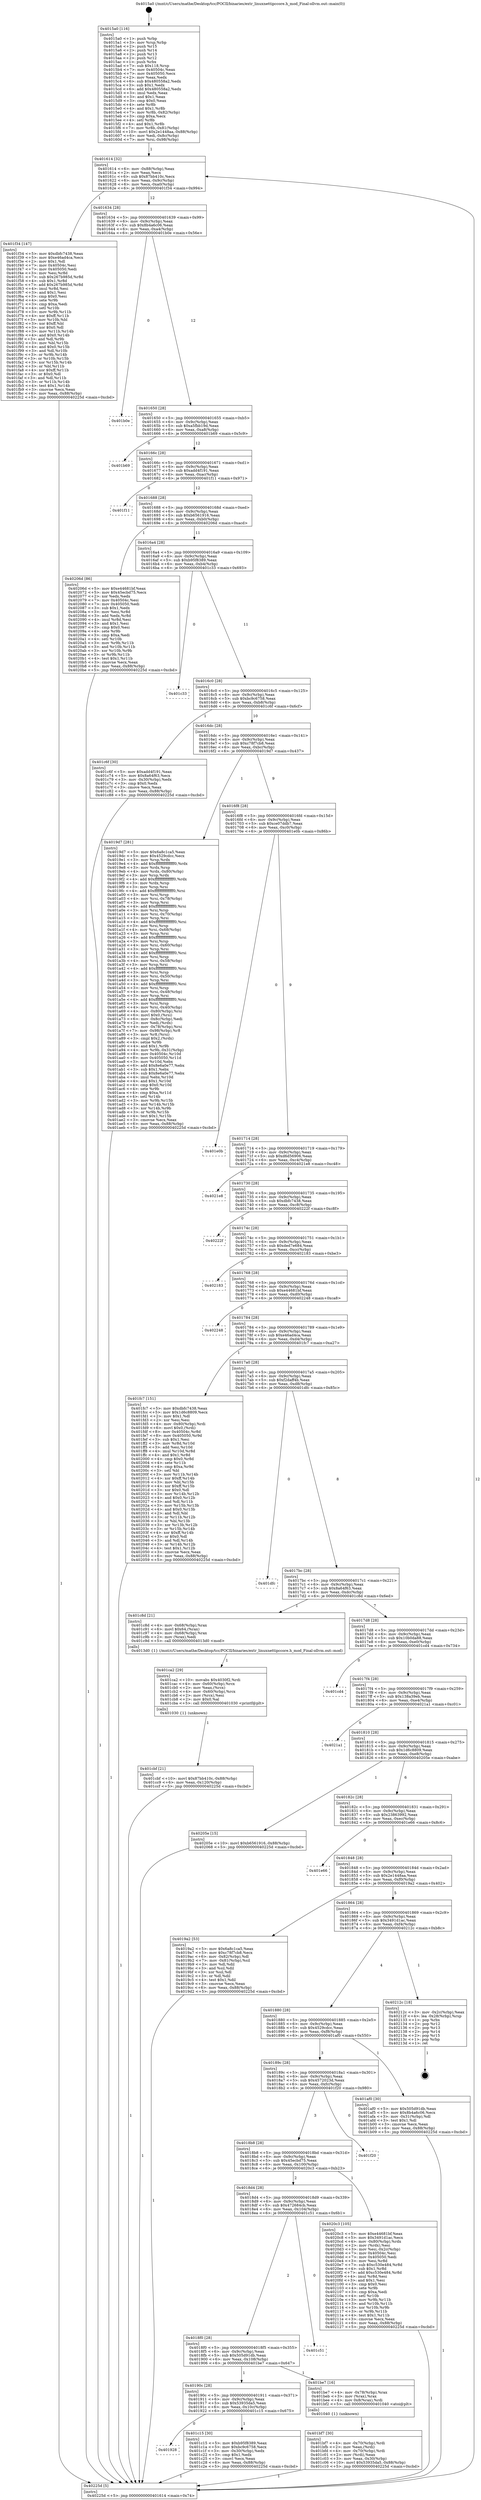 digraph "0x4015a0" {
  label = "0x4015a0 (/mnt/c/Users/mathe/Desktop/tcc/POCII/binaries/extr_linuxnettipccore.h_mod_Final-ollvm.out::main(0))"
  labelloc = "t"
  node[shape=record]

  Entry [label="",width=0.3,height=0.3,shape=circle,fillcolor=black,style=filled]
  "0x401614" [label="{
     0x401614 [32]\l
     | [instrs]\l
     &nbsp;&nbsp;0x401614 \<+6\>: mov -0x88(%rbp),%eax\l
     &nbsp;&nbsp;0x40161a \<+2\>: mov %eax,%ecx\l
     &nbsp;&nbsp;0x40161c \<+6\>: sub $0x87bb410c,%ecx\l
     &nbsp;&nbsp;0x401622 \<+6\>: mov %eax,-0x9c(%rbp)\l
     &nbsp;&nbsp;0x401628 \<+6\>: mov %ecx,-0xa0(%rbp)\l
     &nbsp;&nbsp;0x40162e \<+6\>: je 0000000000401f34 \<main+0x994\>\l
  }"]
  "0x401f34" [label="{
     0x401f34 [147]\l
     | [instrs]\l
     &nbsp;&nbsp;0x401f34 \<+5\>: mov $0xdbfc7438,%eax\l
     &nbsp;&nbsp;0x401f39 \<+5\>: mov $0xe46ad4ca,%ecx\l
     &nbsp;&nbsp;0x401f3e \<+2\>: mov $0x1,%dl\l
     &nbsp;&nbsp;0x401f40 \<+7\>: mov 0x40504c,%esi\l
     &nbsp;&nbsp;0x401f47 \<+7\>: mov 0x405050,%edi\l
     &nbsp;&nbsp;0x401f4e \<+3\>: mov %esi,%r8d\l
     &nbsp;&nbsp;0x401f51 \<+7\>: sub $0x267b985d,%r8d\l
     &nbsp;&nbsp;0x401f58 \<+4\>: sub $0x1,%r8d\l
     &nbsp;&nbsp;0x401f5c \<+7\>: add $0x267b985d,%r8d\l
     &nbsp;&nbsp;0x401f63 \<+4\>: imul %r8d,%esi\l
     &nbsp;&nbsp;0x401f67 \<+3\>: and $0x1,%esi\l
     &nbsp;&nbsp;0x401f6a \<+3\>: cmp $0x0,%esi\l
     &nbsp;&nbsp;0x401f6d \<+4\>: sete %r9b\l
     &nbsp;&nbsp;0x401f71 \<+3\>: cmp $0xa,%edi\l
     &nbsp;&nbsp;0x401f74 \<+4\>: setl %r10b\l
     &nbsp;&nbsp;0x401f78 \<+3\>: mov %r9b,%r11b\l
     &nbsp;&nbsp;0x401f7b \<+4\>: xor $0xff,%r11b\l
     &nbsp;&nbsp;0x401f7f \<+3\>: mov %r10b,%bl\l
     &nbsp;&nbsp;0x401f82 \<+3\>: xor $0xff,%bl\l
     &nbsp;&nbsp;0x401f85 \<+3\>: xor $0x0,%dl\l
     &nbsp;&nbsp;0x401f88 \<+3\>: mov %r11b,%r14b\l
     &nbsp;&nbsp;0x401f8b \<+4\>: and $0x0,%r14b\l
     &nbsp;&nbsp;0x401f8f \<+3\>: and %dl,%r9b\l
     &nbsp;&nbsp;0x401f92 \<+3\>: mov %bl,%r15b\l
     &nbsp;&nbsp;0x401f95 \<+4\>: and $0x0,%r15b\l
     &nbsp;&nbsp;0x401f99 \<+3\>: and %dl,%r10b\l
     &nbsp;&nbsp;0x401f9c \<+3\>: or %r9b,%r14b\l
     &nbsp;&nbsp;0x401f9f \<+3\>: or %r10b,%r15b\l
     &nbsp;&nbsp;0x401fa2 \<+3\>: xor %r15b,%r14b\l
     &nbsp;&nbsp;0x401fa5 \<+3\>: or %bl,%r11b\l
     &nbsp;&nbsp;0x401fa8 \<+4\>: xor $0xff,%r11b\l
     &nbsp;&nbsp;0x401fac \<+3\>: or $0x0,%dl\l
     &nbsp;&nbsp;0x401faf \<+3\>: and %dl,%r11b\l
     &nbsp;&nbsp;0x401fb2 \<+3\>: or %r11b,%r14b\l
     &nbsp;&nbsp;0x401fb5 \<+4\>: test $0x1,%r14b\l
     &nbsp;&nbsp;0x401fb9 \<+3\>: cmovne %ecx,%eax\l
     &nbsp;&nbsp;0x401fbc \<+6\>: mov %eax,-0x88(%rbp)\l
     &nbsp;&nbsp;0x401fc2 \<+5\>: jmp 000000000040225d \<main+0xcbd\>\l
  }"]
  "0x401634" [label="{
     0x401634 [28]\l
     | [instrs]\l
     &nbsp;&nbsp;0x401634 \<+5\>: jmp 0000000000401639 \<main+0x99\>\l
     &nbsp;&nbsp;0x401639 \<+6\>: mov -0x9c(%rbp),%eax\l
     &nbsp;&nbsp;0x40163f \<+5\>: sub $0x8b4a6c06,%eax\l
     &nbsp;&nbsp;0x401644 \<+6\>: mov %eax,-0xa4(%rbp)\l
     &nbsp;&nbsp;0x40164a \<+6\>: je 0000000000401b0e \<main+0x56e\>\l
  }"]
  Exit [label="",width=0.3,height=0.3,shape=circle,fillcolor=black,style=filled,peripheries=2]
  "0x401b0e" [label="{
     0x401b0e\l
  }", style=dashed]
  "0x401650" [label="{
     0x401650 [28]\l
     | [instrs]\l
     &nbsp;&nbsp;0x401650 \<+5\>: jmp 0000000000401655 \<main+0xb5\>\l
     &nbsp;&nbsp;0x401655 \<+6\>: mov -0x9c(%rbp),%eax\l
     &nbsp;&nbsp;0x40165b \<+5\>: sub $0xa5fbb19d,%eax\l
     &nbsp;&nbsp;0x401660 \<+6\>: mov %eax,-0xa8(%rbp)\l
     &nbsp;&nbsp;0x401666 \<+6\>: je 0000000000401b69 \<main+0x5c9\>\l
  }"]
  "0x401cbf" [label="{
     0x401cbf [21]\l
     | [instrs]\l
     &nbsp;&nbsp;0x401cbf \<+10\>: movl $0x87bb410c,-0x88(%rbp)\l
     &nbsp;&nbsp;0x401cc9 \<+6\>: mov %eax,-0x120(%rbp)\l
     &nbsp;&nbsp;0x401ccf \<+5\>: jmp 000000000040225d \<main+0xcbd\>\l
  }"]
  "0x401b69" [label="{
     0x401b69\l
  }", style=dashed]
  "0x40166c" [label="{
     0x40166c [28]\l
     | [instrs]\l
     &nbsp;&nbsp;0x40166c \<+5\>: jmp 0000000000401671 \<main+0xd1\>\l
     &nbsp;&nbsp;0x401671 \<+6\>: mov -0x9c(%rbp),%eax\l
     &nbsp;&nbsp;0x401677 \<+5\>: sub $0xadd4f191,%eax\l
     &nbsp;&nbsp;0x40167c \<+6\>: mov %eax,-0xac(%rbp)\l
     &nbsp;&nbsp;0x401682 \<+6\>: je 0000000000401f11 \<main+0x971\>\l
  }"]
  "0x401ca2" [label="{
     0x401ca2 [29]\l
     | [instrs]\l
     &nbsp;&nbsp;0x401ca2 \<+10\>: movabs $0x4030f2,%rdi\l
     &nbsp;&nbsp;0x401cac \<+4\>: mov -0x60(%rbp),%rcx\l
     &nbsp;&nbsp;0x401cb0 \<+2\>: mov %eax,(%rcx)\l
     &nbsp;&nbsp;0x401cb2 \<+4\>: mov -0x60(%rbp),%rcx\l
     &nbsp;&nbsp;0x401cb6 \<+2\>: mov (%rcx),%esi\l
     &nbsp;&nbsp;0x401cb8 \<+2\>: mov $0x0,%al\l
     &nbsp;&nbsp;0x401cba \<+5\>: call 0000000000401030 \<printf@plt\>\l
     | [calls]\l
     &nbsp;&nbsp;0x401030 \{1\} (unknown)\l
  }"]
  "0x401f11" [label="{
     0x401f11\l
  }", style=dashed]
  "0x401688" [label="{
     0x401688 [28]\l
     | [instrs]\l
     &nbsp;&nbsp;0x401688 \<+5\>: jmp 000000000040168d \<main+0xed\>\l
     &nbsp;&nbsp;0x40168d \<+6\>: mov -0x9c(%rbp),%eax\l
     &nbsp;&nbsp;0x401693 \<+5\>: sub $0xb6561916,%eax\l
     &nbsp;&nbsp;0x401698 \<+6\>: mov %eax,-0xb0(%rbp)\l
     &nbsp;&nbsp;0x40169e \<+6\>: je 000000000040206d \<main+0xacd\>\l
  }"]
  "0x401928" [label="{
     0x401928\l
  }", style=dashed]
  "0x40206d" [label="{
     0x40206d [86]\l
     | [instrs]\l
     &nbsp;&nbsp;0x40206d \<+5\>: mov $0xe44681bf,%eax\l
     &nbsp;&nbsp;0x402072 \<+5\>: mov $0x45ecbd75,%ecx\l
     &nbsp;&nbsp;0x402077 \<+2\>: xor %edx,%edx\l
     &nbsp;&nbsp;0x402079 \<+7\>: mov 0x40504c,%esi\l
     &nbsp;&nbsp;0x402080 \<+7\>: mov 0x405050,%edi\l
     &nbsp;&nbsp;0x402087 \<+3\>: sub $0x1,%edx\l
     &nbsp;&nbsp;0x40208a \<+3\>: mov %esi,%r8d\l
     &nbsp;&nbsp;0x40208d \<+3\>: add %edx,%r8d\l
     &nbsp;&nbsp;0x402090 \<+4\>: imul %r8d,%esi\l
     &nbsp;&nbsp;0x402094 \<+3\>: and $0x1,%esi\l
     &nbsp;&nbsp;0x402097 \<+3\>: cmp $0x0,%esi\l
     &nbsp;&nbsp;0x40209a \<+4\>: sete %r9b\l
     &nbsp;&nbsp;0x40209e \<+3\>: cmp $0xa,%edi\l
     &nbsp;&nbsp;0x4020a1 \<+4\>: setl %r10b\l
     &nbsp;&nbsp;0x4020a5 \<+3\>: mov %r9b,%r11b\l
     &nbsp;&nbsp;0x4020a8 \<+3\>: and %r10b,%r11b\l
     &nbsp;&nbsp;0x4020ab \<+3\>: xor %r10b,%r9b\l
     &nbsp;&nbsp;0x4020ae \<+3\>: or %r9b,%r11b\l
     &nbsp;&nbsp;0x4020b1 \<+4\>: test $0x1,%r11b\l
     &nbsp;&nbsp;0x4020b5 \<+3\>: cmovne %ecx,%eax\l
     &nbsp;&nbsp;0x4020b8 \<+6\>: mov %eax,-0x88(%rbp)\l
     &nbsp;&nbsp;0x4020be \<+5\>: jmp 000000000040225d \<main+0xcbd\>\l
  }"]
  "0x4016a4" [label="{
     0x4016a4 [28]\l
     | [instrs]\l
     &nbsp;&nbsp;0x4016a4 \<+5\>: jmp 00000000004016a9 \<main+0x109\>\l
     &nbsp;&nbsp;0x4016a9 \<+6\>: mov -0x9c(%rbp),%eax\l
     &nbsp;&nbsp;0x4016af \<+5\>: sub $0xb95f8389,%eax\l
     &nbsp;&nbsp;0x4016b4 \<+6\>: mov %eax,-0xb4(%rbp)\l
     &nbsp;&nbsp;0x4016ba \<+6\>: je 0000000000401c33 \<main+0x693\>\l
  }"]
  "0x401c15" [label="{
     0x401c15 [30]\l
     | [instrs]\l
     &nbsp;&nbsp;0x401c15 \<+5\>: mov $0xb95f8389,%eax\l
     &nbsp;&nbsp;0x401c1a \<+5\>: mov $0xbc9c6758,%ecx\l
     &nbsp;&nbsp;0x401c1f \<+3\>: mov -0x30(%rbp),%edx\l
     &nbsp;&nbsp;0x401c22 \<+3\>: cmp $0x1,%edx\l
     &nbsp;&nbsp;0x401c25 \<+3\>: cmovl %ecx,%eax\l
     &nbsp;&nbsp;0x401c28 \<+6\>: mov %eax,-0x88(%rbp)\l
     &nbsp;&nbsp;0x401c2e \<+5\>: jmp 000000000040225d \<main+0xcbd\>\l
  }"]
  "0x401c33" [label="{
     0x401c33\l
  }", style=dashed]
  "0x4016c0" [label="{
     0x4016c0 [28]\l
     | [instrs]\l
     &nbsp;&nbsp;0x4016c0 \<+5\>: jmp 00000000004016c5 \<main+0x125\>\l
     &nbsp;&nbsp;0x4016c5 \<+6\>: mov -0x9c(%rbp),%eax\l
     &nbsp;&nbsp;0x4016cb \<+5\>: sub $0xbc9c6758,%eax\l
     &nbsp;&nbsp;0x4016d0 \<+6\>: mov %eax,-0xb8(%rbp)\l
     &nbsp;&nbsp;0x4016d6 \<+6\>: je 0000000000401c6f \<main+0x6cf\>\l
  }"]
  "0x401bf7" [label="{
     0x401bf7 [30]\l
     | [instrs]\l
     &nbsp;&nbsp;0x401bf7 \<+4\>: mov -0x70(%rbp),%rdi\l
     &nbsp;&nbsp;0x401bfb \<+2\>: mov %eax,(%rdi)\l
     &nbsp;&nbsp;0x401bfd \<+4\>: mov -0x70(%rbp),%rdi\l
     &nbsp;&nbsp;0x401c01 \<+2\>: mov (%rdi),%eax\l
     &nbsp;&nbsp;0x401c03 \<+3\>: mov %eax,-0x30(%rbp)\l
     &nbsp;&nbsp;0x401c06 \<+10\>: movl $0x53935da5,-0x88(%rbp)\l
     &nbsp;&nbsp;0x401c10 \<+5\>: jmp 000000000040225d \<main+0xcbd\>\l
  }"]
  "0x401c6f" [label="{
     0x401c6f [30]\l
     | [instrs]\l
     &nbsp;&nbsp;0x401c6f \<+5\>: mov $0xadd4f191,%eax\l
     &nbsp;&nbsp;0x401c74 \<+5\>: mov $0x8a64f63,%ecx\l
     &nbsp;&nbsp;0x401c79 \<+3\>: mov -0x30(%rbp),%edx\l
     &nbsp;&nbsp;0x401c7c \<+3\>: cmp $0x0,%edx\l
     &nbsp;&nbsp;0x401c7f \<+3\>: cmove %ecx,%eax\l
     &nbsp;&nbsp;0x401c82 \<+6\>: mov %eax,-0x88(%rbp)\l
     &nbsp;&nbsp;0x401c88 \<+5\>: jmp 000000000040225d \<main+0xcbd\>\l
  }"]
  "0x4016dc" [label="{
     0x4016dc [28]\l
     | [instrs]\l
     &nbsp;&nbsp;0x4016dc \<+5\>: jmp 00000000004016e1 \<main+0x141\>\l
     &nbsp;&nbsp;0x4016e1 \<+6\>: mov -0x9c(%rbp),%eax\l
     &nbsp;&nbsp;0x4016e7 \<+5\>: sub $0xc78f7cb8,%eax\l
     &nbsp;&nbsp;0x4016ec \<+6\>: mov %eax,-0xbc(%rbp)\l
     &nbsp;&nbsp;0x4016f2 \<+6\>: je 00000000004019d7 \<main+0x437\>\l
  }"]
  "0x40190c" [label="{
     0x40190c [28]\l
     | [instrs]\l
     &nbsp;&nbsp;0x40190c \<+5\>: jmp 0000000000401911 \<main+0x371\>\l
     &nbsp;&nbsp;0x401911 \<+6\>: mov -0x9c(%rbp),%eax\l
     &nbsp;&nbsp;0x401917 \<+5\>: sub $0x53935da5,%eax\l
     &nbsp;&nbsp;0x40191c \<+6\>: mov %eax,-0x10c(%rbp)\l
     &nbsp;&nbsp;0x401922 \<+6\>: je 0000000000401c15 \<main+0x675\>\l
  }"]
  "0x4019d7" [label="{
     0x4019d7 [281]\l
     | [instrs]\l
     &nbsp;&nbsp;0x4019d7 \<+5\>: mov $0x6a8c1ca5,%eax\l
     &nbsp;&nbsp;0x4019dc \<+5\>: mov $0x4529cdcc,%ecx\l
     &nbsp;&nbsp;0x4019e1 \<+3\>: mov %rsp,%rdx\l
     &nbsp;&nbsp;0x4019e4 \<+4\>: add $0xfffffffffffffff0,%rdx\l
     &nbsp;&nbsp;0x4019e8 \<+3\>: mov %rdx,%rsp\l
     &nbsp;&nbsp;0x4019eb \<+4\>: mov %rdx,-0x80(%rbp)\l
     &nbsp;&nbsp;0x4019ef \<+3\>: mov %rsp,%rdx\l
     &nbsp;&nbsp;0x4019f2 \<+4\>: add $0xfffffffffffffff0,%rdx\l
     &nbsp;&nbsp;0x4019f6 \<+3\>: mov %rdx,%rsp\l
     &nbsp;&nbsp;0x4019f9 \<+3\>: mov %rsp,%rsi\l
     &nbsp;&nbsp;0x4019fc \<+4\>: add $0xfffffffffffffff0,%rsi\l
     &nbsp;&nbsp;0x401a00 \<+3\>: mov %rsi,%rsp\l
     &nbsp;&nbsp;0x401a03 \<+4\>: mov %rsi,-0x78(%rbp)\l
     &nbsp;&nbsp;0x401a07 \<+3\>: mov %rsp,%rsi\l
     &nbsp;&nbsp;0x401a0a \<+4\>: add $0xfffffffffffffff0,%rsi\l
     &nbsp;&nbsp;0x401a0e \<+3\>: mov %rsi,%rsp\l
     &nbsp;&nbsp;0x401a11 \<+4\>: mov %rsi,-0x70(%rbp)\l
     &nbsp;&nbsp;0x401a15 \<+3\>: mov %rsp,%rsi\l
     &nbsp;&nbsp;0x401a18 \<+4\>: add $0xfffffffffffffff0,%rsi\l
     &nbsp;&nbsp;0x401a1c \<+3\>: mov %rsi,%rsp\l
     &nbsp;&nbsp;0x401a1f \<+4\>: mov %rsi,-0x68(%rbp)\l
     &nbsp;&nbsp;0x401a23 \<+3\>: mov %rsp,%rsi\l
     &nbsp;&nbsp;0x401a26 \<+4\>: add $0xfffffffffffffff0,%rsi\l
     &nbsp;&nbsp;0x401a2a \<+3\>: mov %rsi,%rsp\l
     &nbsp;&nbsp;0x401a2d \<+4\>: mov %rsi,-0x60(%rbp)\l
     &nbsp;&nbsp;0x401a31 \<+3\>: mov %rsp,%rsi\l
     &nbsp;&nbsp;0x401a34 \<+4\>: add $0xfffffffffffffff0,%rsi\l
     &nbsp;&nbsp;0x401a38 \<+3\>: mov %rsi,%rsp\l
     &nbsp;&nbsp;0x401a3b \<+4\>: mov %rsi,-0x58(%rbp)\l
     &nbsp;&nbsp;0x401a3f \<+3\>: mov %rsp,%rsi\l
     &nbsp;&nbsp;0x401a42 \<+4\>: add $0xfffffffffffffff0,%rsi\l
     &nbsp;&nbsp;0x401a46 \<+3\>: mov %rsi,%rsp\l
     &nbsp;&nbsp;0x401a49 \<+4\>: mov %rsi,-0x50(%rbp)\l
     &nbsp;&nbsp;0x401a4d \<+3\>: mov %rsp,%rsi\l
     &nbsp;&nbsp;0x401a50 \<+4\>: add $0xfffffffffffffff0,%rsi\l
     &nbsp;&nbsp;0x401a54 \<+3\>: mov %rsi,%rsp\l
     &nbsp;&nbsp;0x401a57 \<+4\>: mov %rsi,-0x48(%rbp)\l
     &nbsp;&nbsp;0x401a5b \<+3\>: mov %rsp,%rsi\l
     &nbsp;&nbsp;0x401a5e \<+4\>: add $0xfffffffffffffff0,%rsi\l
     &nbsp;&nbsp;0x401a62 \<+3\>: mov %rsi,%rsp\l
     &nbsp;&nbsp;0x401a65 \<+4\>: mov %rsi,-0x40(%rbp)\l
     &nbsp;&nbsp;0x401a69 \<+4\>: mov -0x80(%rbp),%rsi\l
     &nbsp;&nbsp;0x401a6d \<+6\>: movl $0x0,(%rsi)\l
     &nbsp;&nbsp;0x401a73 \<+6\>: mov -0x8c(%rbp),%edi\l
     &nbsp;&nbsp;0x401a79 \<+2\>: mov %edi,(%rdx)\l
     &nbsp;&nbsp;0x401a7b \<+4\>: mov -0x78(%rbp),%rsi\l
     &nbsp;&nbsp;0x401a7f \<+7\>: mov -0x98(%rbp),%r8\l
     &nbsp;&nbsp;0x401a86 \<+3\>: mov %r8,(%rsi)\l
     &nbsp;&nbsp;0x401a89 \<+3\>: cmpl $0x2,(%rdx)\l
     &nbsp;&nbsp;0x401a8c \<+4\>: setne %r9b\l
     &nbsp;&nbsp;0x401a90 \<+4\>: and $0x1,%r9b\l
     &nbsp;&nbsp;0x401a94 \<+4\>: mov %r9b,-0x31(%rbp)\l
     &nbsp;&nbsp;0x401a98 \<+8\>: mov 0x40504c,%r10d\l
     &nbsp;&nbsp;0x401aa0 \<+8\>: mov 0x405050,%r11d\l
     &nbsp;&nbsp;0x401aa8 \<+3\>: mov %r10d,%ebx\l
     &nbsp;&nbsp;0x401aab \<+6\>: add $0x8e6a0e77,%ebx\l
     &nbsp;&nbsp;0x401ab1 \<+3\>: sub $0x1,%ebx\l
     &nbsp;&nbsp;0x401ab4 \<+6\>: sub $0x8e6a0e77,%ebx\l
     &nbsp;&nbsp;0x401aba \<+4\>: imul %ebx,%r10d\l
     &nbsp;&nbsp;0x401abe \<+4\>: and $0x1,%r10d\l
     &nbsp;&nbsp;0x401ac2 \<+4\>: cmp $0x0,%r10d\l
     &nbsp;&nbsp;0x401ac6 \<+4\>: sete %r9b\l
     &nbsp;&nbsp;0x401aca \<+4\>: cmp $0xa,%r11d\l
     &nbsp;&nbsp;0x401ace \<+4\>: setl %r14b\l
     &nbsp;&nbsp;0x401ad2 \<+3\>: mov %r9b,%r15b\l
     &nbsp;&nbsp;0x401ad5 \<+3\>: and %r14b,%r15b\l
     &nbsp;&nbsp;0x401ad8 \<+3\>: xor %r14b,%r9b\l
     &nbsp;&nbsp;0x401adb \<+3\>: or %r9b,%r15b\l
     &nbsp;&nbsp;0x401ade \<+4\>: test $0x1,%r15b\l
     &nbsp;&nbsp;0x401ae2 \<+3\>: cmovne %ecx,%eax\l
     &nbsp;&nbsp;0x401ae5 \<+6\>: mov %eax,-0x88(%rbp)\l
     &nbsp;&nbsp;0x401aeb \<+5\>: jmp 000000000040225d \<main+0xcbd\>\l
  }"]
  "0x4016f8" [label="{
     0x4016f8 [28]\l
     | [instrs]\l
     &nbsp;&nbsp;0x4016f8 \<+5\>: jmp 00000000004016fd \<main+0x15d\>\l
     &nbsp;&nbsp;0x4016fd \<+6\>: mov -0x9c(%rbp),%eax\l
     &nbsp;&nbsp;0x401703 \<+5\>: sub $0xce07ddb7,%eax\l
     &nbsp;&nbsp;0x401708 \<+6\>: mov %eax,-0xc0(%rbp)\l
     &nbsp;&nbsp;0x40170e \<+6\>: je 0000000000401e0b \<main+0x86b\>\l
  }"]
  "0x401be7" [label="{
     0x401be7 [16]\l
     | [instrs]\l
     &nbsp;&nbsp;0x401be7 \<+4\>: mov -0x78(%rbp),%rax\l
     &nbsp;&nbsp;0x401beb \<+3\>: mov (%rax),%rax\l
     &nbsp;&nbsp;0x401bee \<+4\>: mov 0x8(%rax),%rdi\l
     &nbsp;&nbsp;0x401bf2 \<+5\>: call 0000000000401040 \<atoi@plt\>\l
     | [calls]\l
     &nbsp;&nbsp;0x401040 \{1\} (unknown)\l
  }"]
  "0x401e0b" [label="{
     0x401e0b\l
  }", style=dashed]
  "0x401714" [label="{
     0x401714 [28]\l
     | [instrs]\l
     &nbsp;&nbsp;0x401714 \<+5\>: jmp 0000000000401719 \<main+0x179\>\l
     &nbsp;&nbsp;0x401719 \<+6\>: mov -0x9c(%rbp),%eax\l
     &nbsp;&nbsp;0x40171f \<+5\>: sub $0xd6d56906,%eax\l
     &nbsp;&nbsp;0x401724 \<+6\>: mov %eax,-0xc4(%rbp)\l
     &nbsp;&nbsp;0x40172a \<+6\>: je 00000000004021e8 \<main+0xc48\>\l
  }"]
  "0x4018f0" [label="{
     0x4018f0 [28]\l
     | [instrs]\l
     &nbsp;&nbsp;0x4018f0 \<+5\>: jmp 00000000004018f5 \<main+0x355\>\l
     &nbsp;&nbsp;0x4018f5 \<+6\>: mov -0x9c(%rbp),%eax\l
     &nbsp;&nbsp;0x4018fb \<+5\>: sub $0x505d91db,%eax\l
     &nbsp;&nbsp;0x401900 \<+6\>: mov %eax,-0x108(%rbp)\l
     &nbsp;&nbsp;0x401906 \<+6\>: je 0000000000401be7 \<main+0x647\>\l
  }"]
  "0x4021e8" [label="{
     0x4021e8\l
  }", style=dashed]
  "0x401730" [label="{
     0x401730 [28]\l
     | [instrs]\l
     &nbsp;&nbsp;0x401730 \<+5\>: jmp 0000000000401735 \<main+0x195\>\l
     &nbsp;&nbsp;0x401735 \<+6\>: mov -0x9c(%rbp),%eax\l
     &nbsp;&nbsp;0x40173b \<+5\>: sub $0xdbfc7438,%eax\l
     &nbsp;&nbsp;0x401740 \<+6\>: mov %eax,-0xc8(%rbp)\l
     &nbsp;&nbsp;0x401746 \<+6\>: je 000000000040222f \<main+0xc8f\>\l
  }"]
  "0x401c51" [label="{
     0x401c51\l
  }", style=dashed]
  "0x40222f" [label="{
     0x40222f\l
  }", style=dashed]
  "0x40174c" [label="{
     0x40174c [28]\l
     | [instrs]\l
     &nbsp;&nbsp;0x40174c \<+5\>: jmp 0000000000401751 \<main+0x1b1\>\l
     &nbsp;&nbsp;0x401751 \<+6\>: mov -0x9c(%rbp),%eax\l
     &nbsp;&nbsp;0x401757 \<+5\>: sub $0xded7e684,%eax\l
     &nbsp;&nbsp;0x40175c \<+6\>: mov %eax,-0xcc(%rbp)\l
     &nbsp;&nbsp;0x401762 \<+6\>: je 0000000000402183 \<main+0xbe3\>\l
  }"]
  "0x4018d4" [label="{
     0x4018d4 [28]\l
     | [instrs]\l
     &nbsp;&nbsp;0x4018d4 \<+5\>: jmp 00000000004018d9 \<main+0x339\>\l
     &nbsp;&nbsp;0x4018d9 \<+6\>: mov -0x9c(%rbp),%eax\l
     &nbsp;&nbsp;0x4018df \<+5\>: sub $0x472684cb,%eax\l
     &nbsp;&nbsp;0x4018e4 \<+6\>: mov %eax,-0x104(%rbp)\l
     &nbsp;&nbsp;0x4018ea \<+6\>: je 0000000000401c51 \<main+0x6b1\>\l
  }"]
  "0x402183" [label="{
     0x402183\l
  }", style=dashed]
  "0x401768" [label="{
     0x401768 [28]\l
     | [instrs]\l
     &nbsp;&nbsp;0x401768 \<+5\>: jmp 000000000040176d \<main+0x1cd\>\l
     &nbsp;&nbsp;0x40176d \<+6\>: mov -0x9c(%rbp),%eax\l
     &nbsp;&nbsp;0x401773 \<+5\>: sub $0xe44681bf,%eax\l
     &nbsp;&nbsp;0x401778 \<+6\>: mov %eax,-0xd0(%rbp)\l
     &nbsp;&nbsp;0x40177e \<+6\>: je 0000000000402248 \<main+0xca8\>\l
  }"]
  "0x4020c3" [label="{
     0x4020c3 [105]\l
     | [instrs]\l
     &nbsp;&nbsp;0x4020c3 \<+5\>: mov $0xe44681bf,%eax\l
     &nbsp;&nbsp;0x4020c8 \<+5\>: mov $0x3491d1ac,%ecx\l
     &nbsp;&nbsp;0x4020cd \<+4\>: mov -0x80(%rbp),%rdx\l
     &nbsp;&nbsp;0x4020d1 \<+2\>: mov (%rdx),%esi\l
     &nbsp;&nbsp;0x4020d3 \<+3\>: mov %esi,-0x2c(%rbp)\l
     &nbsp;&nbsp;0x4020d6 \<+7\>: mov 0x40504c,%esi\l
     &nbsp;&nbsp;0x4020dd \<+7\>: mov 0x405050,%edi\l
     &nbsp;&nbsp;0x4020e4 \<+3\>: mov %esi,%r8d\l
     &nbsp;&nbsp;0x4020e7 \<+7\>: sub $0xc530e484,%r8d\l
     &nbsp;&nbsp;0x4020ee \<+4\>: sub $0x1,%r8d\l
     &nbsp;&nbsp;0x4020f2 \<+7\>: add $0xc530e484,%r8d\l
     &nbsp;&nbsp;0x4020f9 \<+4\>: imul %r8d,%esi\l
     &nbsp;&nbsp;0x4020fd \<+3\>: and $0x1,%esi\l
     &nbsp;&nbsp;0x402100 \<+3\>: cmp $0x0,%esi\l
     &nbsp;&nbsp;0x402103 \<+4\>: sete %r9b\l
     &nbsp;&nbsp;0x402107 \<+3\>: cmp $0xa,%edi\l
     &nbsp;&nbsp;0x40210a \<+4\>: setl %r10b\l
     &nbsp;&nbsp;0x40210e \<+3\>: mov %r9b,%r11b\l
     &nbsp;&nbsp;0x402111 \<+3\>: and %r10b,%r11b\l
     &nbsp;&nbsp;0x402114 \<+3\>: xor %r10b,%r9b\l
     &nbsp;&nbsp;0x402117 \<+3\>: or %r9b,%r11b\l
     &nbsp;&nbsp;0x40211a \<+4\>: test $0x1,%r11b\l
     &nbsp;&nbsp;0x40211e \<+3\>: cmovne %ecx,%eax\l
     &nbsp;&nbsp;0x402121 \<+6\>: mov %eax,-0x88(%rbp)\l
     &nbsp;&nbsp;0x402127 \<+5\>: jmp 000000000040225d \<main+0xcbd\>\l
  }"]
  "0x402248" [label="{
     0x402248\l
  }", style=dashed]
  "0x401784" [label="{
     0x401784 [28]\l
     | [instrs]\l
     &nbsp;&nbsp;0x401784 \<+5\>: jmp 0000000000401789 \<main+0x1e9\>\l
     &nbsp;&nbsp;0x401789 \<+6\>: mov -0x9c(%rbp),%eax\l
     &nbsp;&nbsp;0x40178f \<+5\>: sub $0xe46ad4ca,%eax\l
     &nbsp;&nbsp;0x401794 \<+6\>: mov %eax,-0xd4(%rbp)\l
     &nbsp;&nbsp;0x40179a \<+6\>: je 0000000000401fc7 \<main+0xa27\>\l
  }"]
  "0x4018b8" [label="{
     0x4018b8 [28]\l
     | [instrs]\l
     &nbsp;&nbsp;0x4018b8 \<+5\>: jmp 00000000004018bd \<main+0x31d\>\l
     &nbsp;&nbsp;0x4018bd \<+6\>: mov -0x9c(%rbp),%eax\l
     &nbsp;&nbsp;0x4018c3 \<+5\>: sub $0x45ecbd75,%eax\l
     &nbsp;&nbsp;0x4018c8 \<+6\>: mov %eax,-0x100(%rbp)\l
     &nbsp;&nbsp;0x4018ce \<+6\>: je 00000000004020c3 \<main+0xb23\>\l
  }"]
  "0x401fc7" [label="{
     0x401fc7 [151]\l
     | [instrs]\l
     &nbsp;&nbsp;0x401fc7 \<+5\>: mov $0xdbfc7438,%eax\l
     &nbsp;&nbsp;0x401fcc \<+5\>: mov $0x1d6c8809,%ecx\l
     &nbsp;&nbsp;0x401fd1 \<+2\>: mov $0x1,%dl\l
     &nbsp;&nbsp;0x401fd3 \<+2\>: xor %esi,%esi\l
     &nbsp;&nbsp;0x401fd5 \<+4\>: mov -0x80(%rbp),%rdi\l
     &nbsp;&nbsp;0x401fd9 \<+6\>: movl $0x0,(%rdi)\l
     &nbsp;&nbsp;0x401fdf \<+8\>: mov 0x40504c,%r8d\l
     &nbsp;&nbsp;0x401fe7 \<+8\>: mov 0x405050,%r9d\l
     &nbsp;&nbsp;0x401fef \<+3\>: sub $0x1,%esi\l
     &nbsp;&nbsp;0x401ff2 \<+3\>: mov %r8d,%r10d\l
     &nbsp;&nbsp;0x401ff5 \<+3\>: add %esi,%r10d\l
     &nbsp;&nbsp;0x401ff8 \<+4\>: imul %r10d,%r8d\l
     &nbsp;&nbsp;0x401ffc \<+4\>: and $0x1,%r8d\l
     &nbsp;&nbsp;0x402000 \<+4\>: cmp $0x0,%r8d\l
     &nbsp;&nbsp;0x402004 \<+4\>: sete %r11b\l
     &nbsp;&nbsp;0x402008 \<+4\>: cmp $0xa,%r9d\l
     &nbsp;&nbsp;0x40200c \<+3\>: setl %bl\l
     &nbsp;&nbsp;0x40200f \<+3\>: mov %r11b,%r14b\l
     &nbsp;&nbsp;0x402012 \<+4\>: xor $0xff,%r14b\l
     &nbsp;&nbsp;0x402016 \<+3\>: mov %bl,%r15b\l
     &nbsp;&nbsp;0x402019 \<+4\>: xor $0xff,%r15b\l
     &nbsp;&nbsp;0x40201d \<+3\>: xor $0x0,%dl\l
     &nbsp;&nbsp;0x402020 \<+3\>: mov %r14b,%r12b\l
     &nbsp;&nbsp;0x402023 \<+4\>: and $0x0,%r12b\l
     &nbsp;&nbsp;0x402027 \<+3\>: and %dl,%r11b\l
     &nbsp;&nbsp;0x40202a \<+3\>: mov %r15b,%r13b\l
     &nbsp;&nbsp;0x40202d \<+4\>: and $0x0,%r13b\l
     &nbsp;&nbsp;0x402031 \<+2\>: and %dl,%bl\l
     &nbsp;&nbsp;0x402033 \<+3\>: or %r11b,%r12b\l
     &nbsp;&nbsp;0x402036 \<+3\>: or %bl,%r13b\l
     &nbsp;&nbsp;0x402039 \<+3\>: xor %r13b,%r12b\l
     &nbsp;&nbsp;0x40203c \<+3\>: or %r15b,%r14b\l
     &nbsp;&nbsp;0x40203f \<+4\>: xor $0xff,%r14b\l
     &nbsp;&nbsp;0x402043 \<+3\>: or $0x0,%dl\l
     &nbsp;&nbsp;0x402046 \<+3\>: and %dl,%r14b\l
     &nbsp;&nbsp;0x402049 \<+3\>: or %r14b,%r12b\l
     &nbsp;&nbsp;0x40204c \<+4\>: test $0x1,%r12b\l
     &nbsp;&nbsp;0x402050 \<+3\>: cmovne %ecx,%eax\l
     &nbsp;&nbsp;0x402053 \<+6\>: mov %eax,-0x88(%rbp)\l
     &nbsp;&nbsp;0x402059 \<+5\>: jmp 000000000040225d \<main+0xcbd\>\l
  }"]
  "0x4017a0" [label="{
     0x4017a0 [28]\l
     | [instrs]\l
     &nbsp;&nbsp;0x4017a0 \<+5\>: jmp 00000000004017a5 \<main+0x205\>\l
     &nbsp;&nbsp;0x4017a5 \<+6\>: mov -0x9c(%rbp),%eax\l
     &nbsp;&nbsp;0x4017ab \<+5\>: sub $0xf2daff4b,%eax\l
     &nbsp;&nbsp;0x4017b0 \<+6\>: mov %eax,-0xd8(%rbp)\l
     &nbsp;&nbsp;0x4017b6 \<+6\>: je 0000000000401dfc \<main+0x85c\>\l
  }"]
  "0x401f20" [label="{
     0x401f20\l
  }", style=dashed]
  "0x401dfc" [label="{
     0x401dfc\l
  }", style=dashed]
  "0x4017bc" [label="{
     0x4017bc [28]\l
     | [instrs]\l
     &nbsp;&nbsp;0x4017bc \<+5\>: jmp 00000000004017c1 \<main+0x221\>\l
     &nbsp;&nbsp;0x4017c1 \<+6\>: mov -0x9c(%rbp),%eax\l
     &nbsp;&nbsp;0x4017c7 \<+5\>: sub $0x8a64f63,%eax\l
     &nbsp;&nbsp;0x4017cc \<+6\>: mov %eax,-0xdc(%rbp)\l
     &nbsp;&nbsp;0x4017d2 \<+6\>: je 0000000000401c8d \<main+0x6ed\>\l
  }"]
  "0x40189c" [label="{
     0x40189c [28]\l
     | [instrs]\l
     &nbsp;&nbsp;0x40189c \<+5\>: jmp 00000000004018a1 \<main+0x301\>\l
     &nbsp;&nbsp;0x4018a1 \<+6\>: mov -0x9c(%rbp),%eax\l
     &nbsp;&nbsp;0x4018a7 \<+5\>: sub $0x4572023d,%eax\l
     &nbsp;&nbsp;0x4018ac \<+6\>: mov %eax,-0xfc(%rbp)\l
     &nbsp;&nbsp;0x4018b2 \<+6\>: je 0000000000401f20 \<main+0x980\>\l
  }"]
  "0x401c8d" [label="{
     0x401c8d [21]\l
     | [instrs]\l
     &nbsp;&nbsp;0x401c8d \<+4\>: mov -0x68(%rbp),%rax\l
     &nbsp;&nbsp;0x401c91 \<+6\>: movl $0x64,(%rax)\l
     &nbsp;&nbsp;0x401c97 \<+4\>: mov -0x68(%rbp),%rax\l
     &nbsp;&nbsp;0x401c9b \<+2\>: mov (%rax),%edi\l
     &nbsp;&nbsp;0x401c9d \<+5\>: call 00000000004013d0 \<mod\>\l
     | [calls]\l
     &nbsp;&nbsp;0x4013d0 \{1\} (/mnt/c/Users/mathe/Desktop/tcc/POCII/binaries/extr_linuxnettipccore.h_mod_Final-ollvm.out::mod)\l
  }"]
  "0x4017d8" [label="{
     0x4017d8 [28]\l
     | [instrs]\l
     &nbsp;&nbsp;0x4017d8 \<+5\>: jmp 00000000004017dd \<main+0x23d\>\l
     &nbsp;&nbsp;0x4017dd \<+6\>: mov -0x9c(%rbp),%eax\l
     &nbsp;&nbsp;0x4017e3 \<+5\>: sub $0x10b0da88,%eax\l
     &nbsp;&nbsp;0x4017e8 \<+6\>: mov %eax,-0xe0(%rbp)\l
     &nbsp;&nbsp;0x4017ee \<+6\>: je 0000000000401cd4 \<main+0x734\>\l
  }"]
  "0x401af0" [label="{
     0x401af0 [30]\l
     | [instrs]\l
     &nbsp;&nbsp;0x401af0 \<+5\>: mov $0x505d91db,%eax\l
     &nbsp;&nbsp;0x401af5 \<+5\>: mov $0x8b4a6c06,%ecx\l
     &nbsp;&nbsp;0x401afa \<+3\>: mov -0x31(%rbp),%dl\l
     &nbsp;&nbsp;0x401afd \<+3\>: test $0x1,%dl\l
     &nbsp;&nbsp;0x401b00 \<+3\>: cmovne %ecx,%eax\l
     &nbsp;&nbsp;0x401b03 \<+6\>: mov %eax,-0x88(%rbp)\l
     &nbsp;&nbsp;0x401b09 \<+5\>: jmp 000000000040225d \<main+0xcbd\>\l
  }"]
  "0x401cd4" [label="{
     0x401cd4\l
  }", style=dashed]
  "0x4017f4" [label="{
     0x4017f4 [28]\l
     | [instrs]\l
     &nbsp;&nbsp;0x4017f4 \<+5\>: jmp 00000000004017f9 \<main+0x259\>\l
     &nbsp;&nbsp;0x4017f9 \<+6\>: mov -0x9c(%rbp),%eax\l
     &nbsp;&nbsp;0x4017ff \<+5\>: sub $0x138a39eb,%eax\l
     &nbsp;&nbsp;0x401804 \<+6\>: mov %eax,-0xe4(%rbp)\l
     &nbsp;&nbsp;0x40180a \<+6\>: je 00000000004021a1 \<main+0xc01\>\l
  }"]
  "0x401880" [label="{
     0x401880 [28]\l
     | [instrs]\l
     &nbsp;&nbsp;0x401880 \<+5\>: jmp 0000000000401885 \<main+0x2e5\>\l
     &nbsp;&nbsp;0x401885 \<+6\>: mov -0x9c(%rbp),%eax\l
     &nbsp;&nbsp;0x40188b \<+5\>: sub $0x4529cdcc,%eax\l
     &nbsp;&nbsp;0x401890 \<+6\>: mov %eax,-0xf8(%rbp)\l
     &nbsp;&nbsp;0x401896 \<+6\>: je 0000000000401af0 \<main+0x550\>\l
  }"]
  "0x4021a1" [label="{
     0x4021a1\l
  }", style=dashed]
  "0x401810" [label="{
     0x401810 [28]\l
     | [instrs]\l
     &nbsp;&nbsp;0x401810 \<+5\>: jmp 0000000000401815 \<main+0x275\>\l
     &nbsp;&nbsp;0x401815 \<+6\>: mov -0x9c(%rbp),%eax\l
     &nbsp;&nbsp;0x40181b \<+5\>: sub $0x1d6c8809,%eax\l
     &nbsp;&nbsp;0x401820 \<+6\>: mov %eax,-0xe8(%rbp)\l
     &nbsp;&nbsp;0x401826 \<+6\>: je 000000000040205e \<main+0xabe\>\l
  }"]
  "0x40212c" [label="{
     0x40212c [18]\l
     | [instrs]\l
     &nbsp;&nbsp;0x40212c \<+3\>: mov -0x2c(%rbp),%eax\l
     &nbsp;&nbsp;0x40212f \<+4\>: lea -0x28(%rbp),%rsp\l
     &nbsp;&nbsp;0x402133 \<+1\>: pop %rbx\l
     &nbsp;&nbsp;0x402134 \<+2\>: pop %r12\l
     &nbsp;&nbsp;0x402136 \<+2\>: pop %r13\l
     &nbsp;&nbsp;0x402138 \<+2\>: pop %r14\l
     &nbsp;&nbsp;0x40213a \<+2\>: pop %r15\l
     &nbsp;&nbsp;0x40213c \<+1\>: pop %rbp\l
     &nbsp;&nbsp;0x40213d \<+1\>: ret\l
  }"]
  "0x40205e" [label="{
     0x40205e [15]\l
     | [instrs]\l
     &nbsp;&nbsp;0x40205e \<+10\>: movl $0xb6561916,-0x88(%rbp)\l
     &nbsp;&nbsp;0x402068 \<+5\>: jmp 000000000040225d \<main+0xcbd\>\l
  }"]
  "0x40182c" [label="{
     0x40182c [28]\l
     | [instrs]\l
     &nbsp;&nbsp;0x40182c \<+5\>: jmp 0000000000401831 \<main+0x291\>\l
     &nbsp;&nbsp;0x401831 \<+6\>: mov -0x9c(%rbp),%eax\l
     &nbsp;&nbsp;0x401837 \<+5\>: sub $0x23863992,%eax\l
     &nbsp;&nbsp;0x40183c \<+6\>: mov %eax,-0xec(%rbp)\l
     &nbsp;&nbsp;0x401842 \<+6\>: je 0000000000401e66 \<main+0x8c6\>\l
  }"]
  "0x4015a0" [label="{
     0x4015a0 [116]\l
     | [instrs]\l
     &nbsp;&nbsp;0x4015a0 \<+1\>: push %rbp\l
     &nbsp;&nbsp;0x4015a1 \<+3\>: mov %rsp,%rbp\l
     &nbsp;&nbsp;0x4015a4 \<+2\>: push %r15\l
     &nbsp;&nbsp;0x4015a6 \<+2\>: push %r14\l
     &nbsp;&nbsp;0x4015a8 \<+2\>: push %r13\l
     &nbsp;&nbsp;0x4015aa \<+2\>: push %r12\l
     &nbsp;&nbsp;0x4015ac \<+1\>: push %rbx\l
     &nbsp;&nbsp;0x4015ad \<+7\>: sub $0x118,%rsp\l
     &nbsp;&nbsp;0x4015b4 \<+7\>: mov 0x40504c,%eax\l
     &nbsp;&nbsp;0x4015bb \<+7\>: mov 0x405050,%ecx\l
     &nbsp;&nbsp;0x4015c2 \<+2\>: mov %eax,%edx\l
     &nbsp;&nbsp;0x4015c4 \<+6\>: sub $0x480558a2,%edx\l
     &nbsp;&nbsp;0x4015ca \<+3\>: sub $0x1,%edx\l
     &nbsp;&nbsp;0x4015cd \<+6\>: add $0x480558a2,%edx\l
     &nbsp;&nbsp;0x4015d3 \<+3\>: imul %edx,%eax\l
     &nbsp;&nbsp;0x4015d6 \<+3\>: and $0x1,%eax\l
     &nbsp;&nbsp;0x4015d9 \<+3\>: cmp $0x0,%eax\l
     &nbsp;&nbsp;0x4015dc \<+4\>: sete %r8b\l
     &nbsp;&nbsp;0x4015e0 \<+4\>: and $0x1,%r8b\l
     &nbsp;&nbsp;0x4015e4 \<+7\>: mov %r8b,-0x82(%rbp)\l
     &nbsp;&nbsp;0x4015eb \<+3\>: cmp $0xa,%ecx\l
     &nbsp;&nbsp;0x4015ee \<+4\>: setl %r8b\l
     &nbsp;&nbsp;0x4015f2 \<+4\>: and $0x1,%r8b\l
     &nbsp;&nbsp;0x4015f6 \<+7\>: mov %r8b,-0x81(%rbp)\l
     &nbsp;&nbsp;0x4015fd \<+10\>: movl $0x2e1448aa,-0x88(%rbp)\l
     &nbsp;&nbsp;0x401607 \<+6\>: mov %edi,-0x8c(%rbp)\l
     &nbsp;&nbsp;0x40160d \<+7\>: mov %rsi,-0x98(%rbp)\l
  }"]
  "0x401e66" [label="{
     0x401e66\l
  }", style=dashed]
  "0x401848" [label="{
     0x401848 [28]\l
     | [instrs]\l
     &nbsp;&nbsp;0x401848 \<+5\>: jmp 000000000040184d \<main+0x2ad\>\l
     &nbsp;&nbsp;0x40184d \<+6\>: mov -0x9c(%rbp),%eax\l
     &nbsp;&nbsp;0x401853 \<+5\>: sub $0x2e1448aa,%eax\l
     &nbsp;&nbsp;0x401858 \<+6\>: mov %eax,-0xf0(%rbp)\l
     &nbsp;&nbsp;0x40185e \<+6\>: je 00000000004019a2 \<main+0x402\>\l
  }"]
  "0x40225d" [label="{
     0x40225d [5]\l
     | [instrs]\l
     &nbsp;&nbsp;0x40225d \<+5\>: jmp 0000000000401614 \<main+0x74\>\l
  }"]
  "0x4019a2" [label="{
     0x4019a2 [53]\l
     | [instrs]\l
     &nbsp;&nbsp;0x4019a2 \<+5\>: mov $0x6a8c1ca5,%eax\l
     &nbsp;&nbsp;0x4019a7 \<+5\>: mov $0xc78f7cb8,%ecx\l
     &nbsp;&nbsp;0x4019ac \<+6\>: mov -0x82(%rbp),%dl\l
     &nbsp;&nbsp;0x4019b2 \<+7\>: mov -0x81(%rbp),%sil\l
     &nbsp;&nbsp;0x4019b9 \<+3\>: mov %dl,%dil\l
     &nbsp;&nbsp;0x4019bc \<+3\>: and %sil,%dil\l
     &nbsp;&nbsp;0x4019bf \<+3\>: xor %sil,%dl\l
     &nbsp;&nbsp;0x4019c2 \<+3\>: or %dl,%dil\l
     &nbsp;&nbsp;0x4019c5 \<+4\>: test $0x1,%dil\l
     &nbsp;&nbsp;0x4019c9 \<+3\>: cmovne %ecx,%eax\l
     &nbsp;&nbsp;0x4019cc \<+6\>: mov %eax,-0x88(%rbp)\l
     &nbsp;&nbsp;0x4019d2 \<+5\>: jmp 000000000040225d \<main+0xcbd\>\l
  }"]
  "0x401864" [label="{
     0x401864 [28]\l
     | [instrs]\l
     &nbsp;&nbsp;0x401864 \<+5\>: jmp 0000000000401869 \<main+0x2c9\>\l
     &nbsp;&nbsp;0x401869 \<+6\>: mov -0x9c(%rbp),%eax\l
     &nbsp;&nbsp;0x40186f \<+5\>: sub $0x3491d1ac,%eax\l
     &nbsp;&nbsp;0x401874 \<+6\>: mov %eax,-0xf4(%rbp)\l
     &nbsp;&nbsp;0x40187a \<+6\>: je 000000000040212c \<main+0xb8c\>\l
  }"]
  Entry -> "0x4015a0" [label=" 1"]
  "0x401614" -> "0x401f34" [label=" 1"]
  "0x401614" -> "0x401634" [label=" 12"]
  "0x40212c" -> Exit [label=" 1"]
  "0x401634" -> "0x401b0e" [label=" 0"]
  "0x401634" -> "0x401650" [label=" 12"]
  "0x4020c3" -> "0x40225d" [label=" 1"]
  "0x401650" -> "0x401b69" [label=" 0"]
  "0x401650" -> "0x40166c" [label=" 12"]
  "0x40206d" -> "0x40225d" [label=" 1"]
  "0x40166c" -> "0x401f11" [label=" 0"]
  "0x40166c" -> "0x401688" [label=" 12"]
  "0x40205e" -> "0x40225d" [label=" 1"]
  "0x401688" -> "0x40206d" [label=" 1"]
  "0x401688" -> "0x4016a4" [label=" 11"]
  "0x401fc7" -> "0x40225d" [label=" 1"]
  "0x4016a4" -> "0x401c33" [label=" 0"]
  "0x4016a4" -> "0x4016c0" [label=" 11"]
  "0x401f34" -> "0x40225d" [label=" 1"]
  "0x4016c0" -> "0x401c6f" [label=" 1"]
  "0x4016c0" -> "0x4016dc" [label=" 10"]
  "0x401ca2" -> "0x401cbf" [label=" 1"]
  "0x4016dc" -> "0x4019d7" [label=" 1"]
  "0x4016dc" -> "0x4016f8" [label=" 9"]
  "0x401c8d" -> "0x401ca2" [label=" 1"]
  "0x4016f8" -> "0x401e0b" [label=" 0"]
  "0x4016f8" -> "0x401714" [label=" 9"]
  "0x401c6f" -> "0x40225d" [label=" 1"]
  "0x401714" -> "0x4021e8" [label=" 0"]
  "0x401714" -> "0x401730" [label=" 9"]
  "0x40190c" -> "0x401928" [label=" 0"]
  "0x401730" -> "0x40222f" [label=" 0"]
  "0x401730" -> "0x40174c" [label=" 9"]
  "0x40190c" -> "0x401c15" [label=" 1"]
  "0x40174c" -> "0x402183" [label=" 0"]
  "0x40174c" -> "0x401768" [label=" 9"]
  "0x401bf7" -> "0x40225d" [label=" 1"]
  "0x401768" -> "0x402248" [label=" 0"]
  "0x401768" -> "0x401784" [label=" 9"]
  "0x401be7" -> "0x401bf7" [label=" 1"]
  "0x401784" -> "0x401fc7" [label=" 1"]
  "0x401784" -> "0x4017a0" [label=" 8"]
  "0x4018f0" -> "0x401be7" [label=" 1"]
  "0x4017a0" -> "0x401dfc" [label=" 0"]
  "0x4017a0" -> "0x4017bc" [label=" 8"]
  "0x401c15" -> "0x40225d" [label=" 1"]
  "0x4017bc" -> "0x401c8d" [label=" 1"]
  "0x4017bc" -> "0x4017d8" [label=" 7"]
  "0x4018d4" -> "0x401c51" [label=" 0"]
  "0x4017d8" -> "0x401cd4" [label=" 0"]
  "0x4017d8" -> "0x4017f4" [label=" 7"]
  "0x401cbf" -> "0x40225d" [label=" 1"]
  "0x4017f4" -> "0x4021a1" [label=" 0"]
  "0x4017f4" -> "0x401810" [label=" 7"]
  "0x4018b8" -> "0x4020c3" [label=" 1"]
  "0x401810" -> "0x40205e" [label=" 1"]
  "0x401810" -> "0x40182c" [label=" 6"]
  "0x4018f0" -> "0x40190c" [label=" 1"]
  "0x40182c" -> "0x401e66" [label=" 0"]
  "0x40182c" -> "0x401848" [label=" 6"]
  "0x4018d4" -> "0x4018f0" [label=" 2"]
  "0x401848" -> "0x4019a2" [label=" 1"]
  "0x401848" -> "0x401864" [label=" 5"]
  "0x4019a2" -> "0x40225d" [label=" 1"]
  "0x4015a0" -> "0x401614" [label=" 1"]
  "0x40225d" -> "0x401614" [label=" 12"]
  "0x40189c" -> "0x401f20" [label=" 0"]
  "0x4019d7" -> "0x40225d" [label=" 1"]
  "0x40189c" -> "0x4018b8" [label=" 3"]
  "0x401864" -> "0x40212c" [label=" 1"]
  "0x401864" -> "0x401880" [label=" 4"]
  "0x4018b8" -> "0x4018d4" [label=" 2"]
  "0x401880" -> "0x401af0" [label=" 1"]
  "0x401880" -> "0x40189c" [label=" 3"]
  "0x401af0" -> "0x40225d" [label=" 1"]
}
